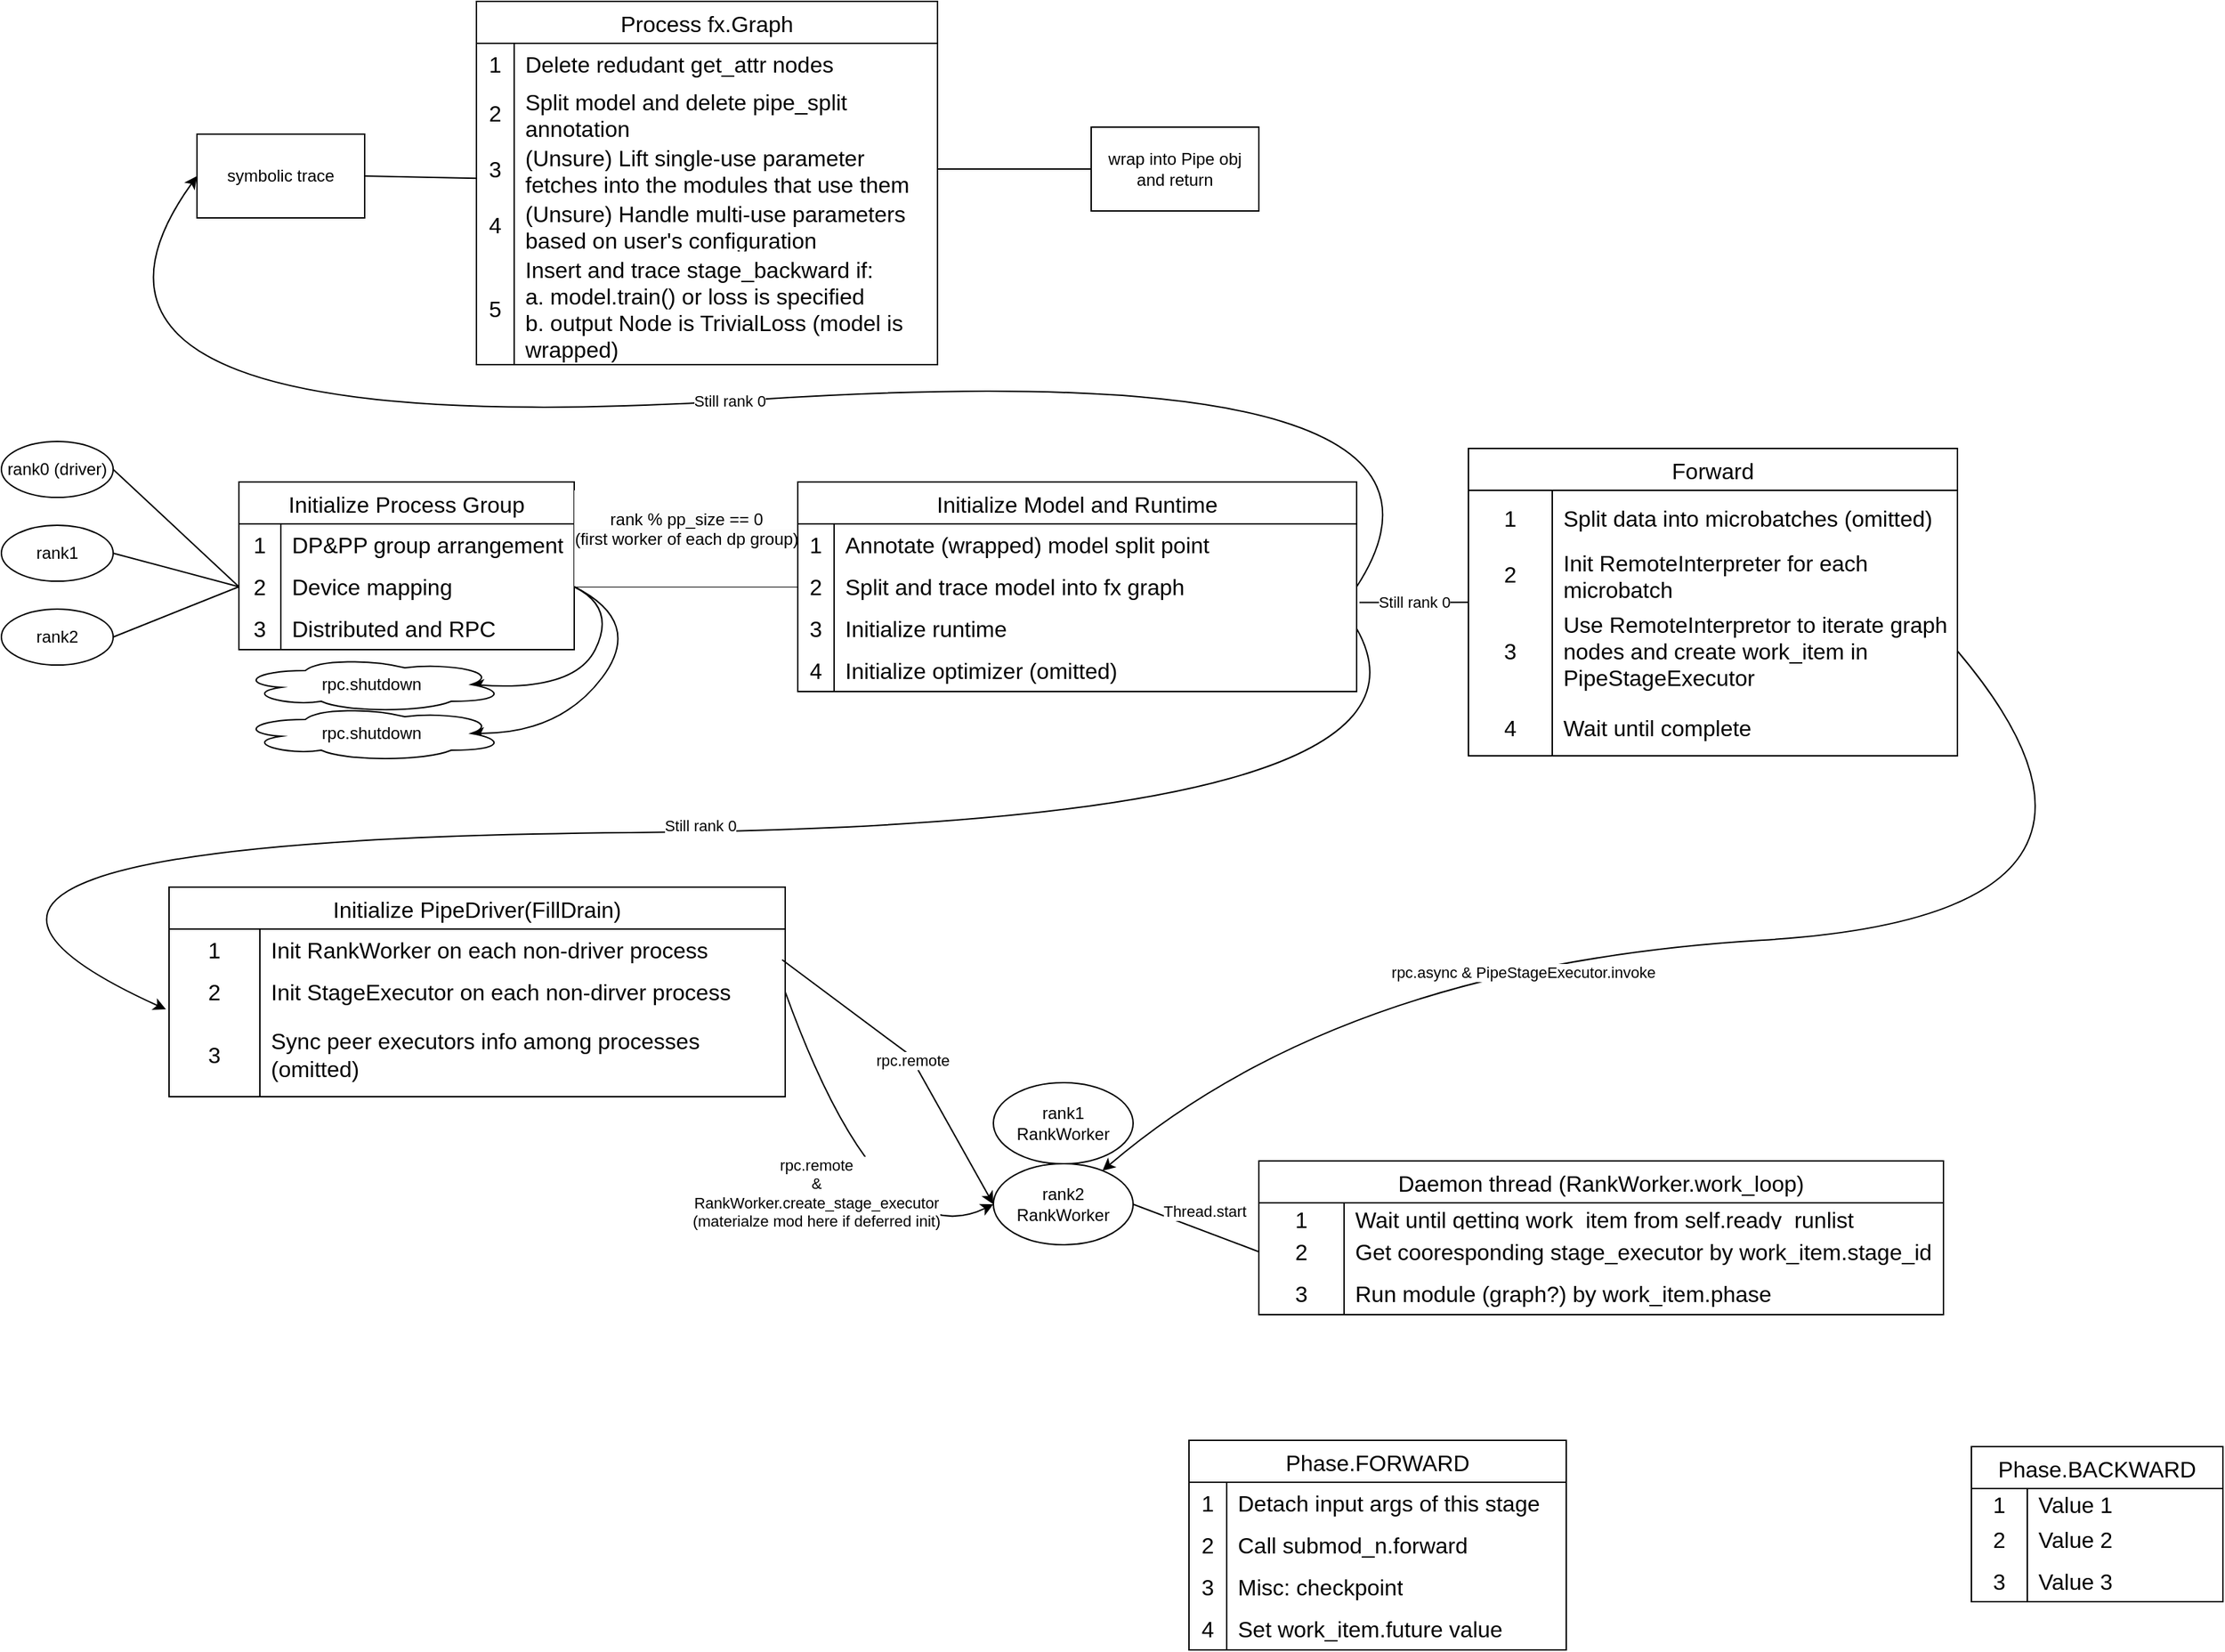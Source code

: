 <mxfile version="22.1.0" type="device">
  <diagram id="C5RBs43oDa-KdzZeNtuy" name="Page-1">
    <mxGraphModel dx="2261" dy="916" grid="1" gridSize="10" guides="1" tooltips="1" connect="1" arrows="1" fold="1" page="1" pageScale="1" pageWidth="827" pageHeight="1169" math="0" shadow="0">
      <root>
        <mxCell id="WIyWlLk6GJQsqaUBKTNV-0" />
        <mxCell id="WIyWlLk6GJQsqaUBKTNV-1" parent="WIyWlLk6GJQsqaUBKTNV-0" />
        <mxCell id="cH-fJUtHAnN2zhJCHKGi-9" value="rank1" style="ellipse;whiteSpace=wrap;html=1;" parent="WIyWlLk6GJQsqaUBKTNV-1" vertex="1">
          <mxGeometry x="-10" y="485" width="80" height="40" as="geometry" />
        </mxCell>
        <mxCell id="cH-fJUtHAnN2zhJCHKGi-10" value="rank0 (driver)" style="ellipse;whiteSpace=wrap;html=1;" parent="WIyWlLk6GJQsqaUBKTNV-1" vertex="1">
          <mxGeometry x="-10" y="425" width="80" height="40" as="geometry" />
        </mxCell>
        <mxCell id="cH-fJUtHAnN2zhJCHKGi-11" value="rank2" style="ellipse;whiteSpace=wrap;html=1;" parent="WIyWlLk6GJQsqaUBKTNV-1" vertex="1">
          <mxGeometry x="-10" y="545" width="80" height="40" as="geometry" />
        </mxCell>
        <mxCell id="cH-fJUtHAnN2zhJCHKGi-16" value="" style="endArrow=none;html=1;rounded=0;exitX=1;exitY=0.5;exitDx=0;exitDy=0;entryX=0;entryY=0.5;entryDx=0;entryDy=0;" parent="WIyWlLk6GJQsqaUBKTNV-1" source="cH-fJUtHAnN2zhJCHKGi-10" target="cH-fJUtHAnN2zhJCHKGi-23" edge="1">
          <mxGeometry width="50" height="50" relative="1" as="geometry">
            <mxPoint x="80" y="454" as="sourcePoint" />
            <mxPoint x="160" y="514" as="targetPoint" />
          </mxGeometry>
        </mxCell>
        <mxCell id="cH-fJUtHAnN2zhJCHKGi-17" value="" style="endArrow=none;html=1;rounded=0;exitX=1;exitY=0.5;exitDx=0;exitDy=0;entryX=0;entryY=0.5;entryDx=0;entryDy=0;" parent="WIyWlLk6GJQsqaUBKTNV-1" source="cH-fJUtHAnN2zhJCHKGi-9" target="cH-fJUtHAnN2zhJCHKGi-23" edge="1">
          <mxGeometry width="50" height="50" relative="1" as="geometry">
            <mxPoint x="80" y="514" as="sourcePoint" />
            <mxPoint x="160" y="514" as="targetPoint" />
          </mxGeometry>
        </mxCell>
        <mxCell id="cH-fJUtHAnN2zhJCHKGi-18" value="" style="endArrow=none;html=1;rounded=0;exitX=1;exitY=0.5;exitDx=0;exitDy=0;entryX=0;entryY=0.5;entryDx=0;entryDy=0;" parent="WIyWlLk6GJQsqaUBKTNV-1" source="cH-fJUtHAnN2zhJCHKGi-11" target="cH-fJUtHAnN2zhJCHKGi-23" edge="1">
          <mxGeometry width="50" height="50" relative="1" as="geometry">
            <mxPoint x="80" y="574" as="sourcePoint" />
            <mxPoint x="160" y="514" as="targetPoint" />
          </mxGeometry>
        </mxCell>
        <mxCell id="cH-fJUtHAnN2zhJCHKGi-19" value="Initialize Process Group" style="shape=table;startSize=30;container=1;collapsible=0;childLayout=tableLayout;fixedRows=1;rowLines=0;fontStyle=0;strokeColor=default;fontSize=16;" parent="WIyWlLk6GJQsqaUBKTNV-1" vertex="1">
          <mxGeometry x="160" y="454" width="240" height="120" as="geometry" />
        </mxCell>
        <mxCell id="cH-fJUtHAnN2zhJCHKGi-20" value="" style="shape=tableRow;horizontal=0;startSize=0;swimlaneHead=0;swimlaneBody=0;top=0;left=0;bottom=0;right=0;collapsible=0;dropTarget=0;fillColor=none;points=[[0,0.5],[1,0.5]];portConstraint=eastwest;strokeColor=inherit;fontSize=16;" parent="cH-fJUtHAnN2zhJCHKGi-19" vertex="1">
          <mxGeometry y="30" width="240" height="30" as="geometry" />
        </mxCell>
        <mxCell id="cH-fJUtHAnN2zhJCHKGi-21" value="1" style="shape=partialRectangle;html=1;whiteSpace=wrap;connectable=0;fillColor=none;top=0;left=0;bottom=0;right=0;overflow=hidden;pointerEvents=1;strokeColor=inherit;fontSize=16;" parent="cH-fJUtHAnN2zhJCHKGi-20" vertex="1">
          <mxGeometry width="30" height="30" as="geometry">
            <mxRectangle width="30" height="30" as="alternateBounds" />
          </mxGeometry>
        </mxCell>
        <mxCell id="cH-fJUtHAnN2zhJCHKGi-22" value="DP&amp;amp;PP group arrangement" style="shape=partialRectangle;html=1;whiteSpace=wrap;connectable=0;fillColor=none;top=0;left=0;bottom=0;right=0;align=left;spacingLeft=6;overflow=hidden;strokeColor=inherit;fontSize=16;" parent="cH-fJUtHAnN2zhJCHKGi-20" vertex="1">
          <mxGeometry x="30" width="210" height="30" as="geometry">
            <mxRectangle width="210" height="30" as="alternateBounds" />
          </mxGeometry>
        </mxCell>
        <mxCell id="cH-fJUtHAnN2zhJCHKGi-23" value="" style="shape=tableRow;horizontal=0;startSize=0;swimlaneHead=0;swimlaneBody=0;top=0;left=0;bottom=0;right=0;collapsible=0;dropTarget=0;fillColor=none;points=[[0,0.5],[1,0.5]];portConstraint=eastwest;strokeColor=inherit;fontSize=16;" parent="cH-fJUtHAnN2zhJCHKGi-19" vertex="1">
          <mxGeometry y="60" width="240" height="30" as="geometry" />
        </mxCell>
        <mxCell id="cH-fJUtHAnN2zhJCHKGi-24" value="2" style="shape=partialRectangle;html=1;whiteSpace=wrap;connectable=0;fillColor=none;top=0;left=0;bottom=0;right=0;overflow=hidden;strokeColor=inherit;fontSize=16;" parent="cH-fJUtHAnN2zhJCHKGi-23" vertex="1">
          <mxGeometry width="30" height="30" as="geometry">
            <mxRectangle width="30" height="30" as="alternateBounds" />
          </mxGeometry>
        </mxCell>
        <mxCell id="cH-fJUtHAnN2zhJCHKGi-25" value="Device mapping" style="shape=partialRectangle;html=1;whiteSpace=wrap;connectable=0;fillColor=none;top=0;left=0;bottom=0;right=0;align=left;spacingLeft=6;overflow=hidden;strokeColor=inherit;fontSize=16;" parent="cH-fJUtHAnN2zhJCHKGi-23" vertex="1">
          <mxGeometry x="30" width="210" height="30" as="geometry">
            <mxRectangle width="210" height="30" as="alternateBounds" />
          </mxGeometry>
        </mxCell>
        <mxCell id="cH-fJUtHAnN2zhJCHKGi-26" value="" style="shape=tableRow;horizontal=0;startSize=0;swimlaneHead=0;swimlaneBody=0;top=0;left=0;bottom=0;right=0;collapsible=0;dropTarget=0;fillColor=none;points=[[0,0.5],[1,0.5]];portConstraint=eastwest;strokeColor=inherit;fontSize=16;" parent="cH-fJUtHAnN2zhJCHKGi-19" vertex="1">
          <mxGeometry y="90" width="240" height="30" as="geometry" />
        </mxCell>
        <mxCell id="cH-fJUtHAnN2zhJCHKGi-27" value="3" style="shape=partialRectangle;html=1;whiteSpace=wrap;connectable=0;fillColor=none;top=0;left=0;bottom=0;right=0;overflow=hidden;strokeColor=inherit;fontSize=16;" parent="cH-fJUtHAnN2zhJCHKGi-26" vertex="1">
          <mxGeometry width="30" height="30" as="geometry">
            <mxRectangle width="30" height="30" as="alternateBounds" />
          </mxGeometry>
        </mxCell>
        <mxCell id="cH-fJUtHAnN2zhJCHKGi-28" value="Distributed and RPC" style="shape=partialRectangle;html=1;whiteSpace=wrap;connectable=0;fillColor=none;top=0;left=0;bottom=0;right=0;align=left;spacingLeft=6;overflow=hidden;strokeColor=inherit;fontSize=16;" parent="cH-fJUtHAnN2zhJCHKGi-26" vertex="1">
          <mxGeometry x="30" width="210" height="30" as="geometry">
            <mxRectangle width="210" height="30" as="alternateBounds" />
          </mxGeometry>
        </mxCell>
        <mxCell id="cH-fJUtHAnN2zhJCHKGi-29" value="&#xa;&lt;span style=&quot;color: rgb(0, 0, 0); font-family: Helvetica; font-size: 12px; font-style: normal; font-variant-ligatures: normal; font-variant-caps: normal; font-weight: 400; letter-spacing: normal; orphans: 2; text-align: center; text-indent: 0px; text-transform: none; widows: 2; word-spacing: 0px; -webkit-text-stroke-width: 0px; background-color: rgb(251, 251, 251); text-decoration-thickness: initial; text-decoration-style: initial; text-decoration-color: initial; float: none; display: inline !important;&quot;&gt;rank % pp_size == 0&lt;/span&gt;&lt;br style=&quot;border-color: var(--border-color); color: rgb(0, 0, 0); font-family: Helvetica; font-size: 12px; font-style: normal; font-variant-ligatures: normal; font-variant-caps: normal; font-weight: 400; letter-spacing: normal; orphans: 2; text-align: center; text-indent: 0px; text-transform: none; widows: 2; word-spacing: 0px; -webkit-text-stroke-width: 0px; background-color: rgb(251, 251, 251); text-decoration-thickness: initial; text-decoration-style: initial; text-decoration-color: initial;&quot;&gt;&lt;span style=&quot;color: rgb(0, 0, 0); font-family: Helvetica; font-size: 12px; font-style: normal; font-variant-ligatures: normal; font-variant-caps: normal; font-weight: 400; letter-spacing: normal; orphans: 2; text-align: center; text-indent: 0px; text-transform: none; widows: 2; word-spacing: 0px; -webkit-text-stroke-width: 0px; background-color: rgb(251, 251, 251); text-decoration-thickness: initial; text-decoration-style: initial; text-decoration-color: initial; float: none; display: inline !important;&quot;&gt;(first worker of each dp group)&lt;/span&gt;&#xa;&#xa;" style="endArrow=none;html=1;rounded=0;entryX=1;entryY=0.5;entryDx=0;entryDy=0;exitX=0;exitY=0.5;exitDx=0;exitDy=0;" parent="WIyWlLk6GJQsqaUBKTNV-1" source="cH-fJUtHAnN2zhJCHKGi-38" target="cH-fJUtHAnN2zhJCHKGi-23" edge="1">
          <mxGeometry y="-35" width="50" height="50" relative="1" as="geometry">
            <mxPoint x="530" y="529" as="sourcePoint" />
            <mxPoint x="400" y="524" as="targetPoint" />
            <mxPoint as="offset" />
          </mxGeometry>
        </mxCell>
        <mxCell id="cH-fJUtHAnN2zhJCHKGi-30" value="" style="curved=1;endArrow=classic;html=1;rounded=0;exitX=1;exitY=0.5;exitDx=0;exitDy=0;entryX=0.875;entryY=0.5;entryDx=0;entryDy=0;entryPerimeter=0;" parent="WIyWlLk6GJQsqaUBKTNV-1" source="cH-fJUtHAnN2zhJCHKGi-23" target="cH-fJUtHAnN2zhJCHKGi-31" edge="1">
          <mxGeometry width="50" height="50" relative="1" as="geometry">
            <mxPoint x="400" y="504" as="sourcePoint" />
            <mxPoint x="340" y="639" as="targetPoint" />
            <Array as="points">
              <mxPoint x="430" y="544" />
              <mxPoint x="400" y="604" />
            </Array>
          </mxGeometry>
        </mxCell>
        <mxCell id="cH-fJUtHAnN2zhJCHKGi-31" value="rpc.shutdown" style="ellipse;shape=cloud;whiteSpace=wrap;html=1;" parent="WIyWlLk6GJQsqaUBKTNV-1" vertex="1">
          <mxGeometry x="160" y="579" width="190" height="40" as="geometry" />
        </mxCell>
        <mxCell id="cH-fJUtHAnN2zhJCHKGi-34" value="Initialize Model and Runtime" style="shape=table;startSize=30;container=1;collapsible=0;childLayout=tableLayout;fixedRows=1;rowLines=0;fontStyle=0;strokeColor=default;fontSize=16;" parent="WIyWlLk6GJQsqaUBKTNV-1" vertex="1">
          <mxGeometry x="560" y="454" width="400" height="150" as="geometry" />
        </mxCell>
        <mxCell id="cH-fJUtHAnN2zhJCHKGi-35" value="" style="shape=tableRow;horizontal=0;startSize=0;swimlaneHead=0;swimlaneBody=0;top=0;left=0;bottom=0;right=0;collapsible=0;dropTarget=0;fillColor=none;points=[[0,0.5],[1,0.5]];portConstraint=eastwest;strokeColor=inherit;fontSize=16;" parent="cH-fJUtHAnN2zhJCHKGi-34" vertex="1">
          <mxGeometry y="30" width="400" height="30" as="geometry" />
        </mxCell>
        <mxCell id="cH-fJUtHAnN2zhJCHKGi-36" value="1" style="shape=partialRectangle;html=1;whiteSpace=wrap;connectable=0;fillColor=none;top=0;left=0;bottom=0;right=0;overflow=hidden;pointerEvents=1;strokeColor=inherit;fontSize=16;" parent="cH-fJUtHAnN2zhJCHKGi-35" vertex="1">
          <mxGeometry width="26" height="30" as="geometry">
            <mxRectangle width="26" height="30" as="alternateBounds" />
          </mxGeometry>
        </mxCell>
        <mxCell id="cH-fJUtHAnN2zhJCHKGi-37" value="Annotate (wrapped) model split point" style="shape=partialRectangle;html=1;whiteSpace=wrap;connectable=0;fillColor=none;top=0;left=0;bottom=0;right=0;align=left;spacingLeft=6;overflow=hidden;strokeColor=inherit;fontSize=16;" parent="cH-fJUtHAnN2zhJCHKGi-35" vertex="1">
          <mxGeometry x="26" width="374" height="30" as="geometry">
            <mxRectangle width="374" height="30" as="alternateBounds" />
          </mxGeometry>
        </mxCell>
        <mxCell id="cH-fJUtHAnN2zhJCHKGi-38" value="" style="shape=tableRow;horizontal=0;startSize=0;swimlaneHead=0;swimlaneBody=0;top=0;left=0;bottom=0;right=0;collapsible=0;dropTarget=0;fillColor=none;points=[[0,0.5],[1,0.5]];portConstraint=eastwest;strokeColor=inherit;fontSize=16;" parent="cH-fJUtHAnN2zhJCHKGi-34" vertex="1">
          <mxGeometry y="60" width="400" height="30" as="geometry" />
        </mxCell>
        <mxCell id="cH-fJUtHAnN2zhJCHKGi-39" value="2" style="shape=partialRectangle;html=1;whiteSpace=wrap;connectable=0;fillColor=none;top=0;left=0;bottom=0;right=0;overflow=hidden;strokeColor=inherit;fontSize=16;" parent="cH-fJUtHAnN2zhJCHKGi-38" vertex="1">
          <mxGeometry width="26" height="30" as="geometry">
            <mxRectangle width="26" height="30" as="alternateBounds" />
          </mxGeometry>
        </mxCell>
        <mxCell id="cH-fJUtHAnN2zhJCHKGi-40" value="Split and trace model into fx graph" style="shape=partialRectangle;html=1;whiteSpace=wrap;connectable=0;fillColor=none;top=0;left=0;bottom=0;right=0;align=left;spacingLeft=6;overflow=hidden;strokeColor=inherit;fontSize=16;" parent="cH-fJUtHAnN2zhJCHKGi-38" vertex="1">
          <mxGeometry x="26" width="374" height="30" as="geometry">
            <mxRectangle width="374" height="30" as="alternateBounds" />
          </mxGeometry>
        </mxCell>
        <mxCell id="cH-fJUtHAnN2zhJCHKGi-41" value="" style="shape=tableRow;horizontal=0;startSize=0;swimlaneHead=0;swimlaneBody=0;top=0;left=0;bottom=0;right=0;collapsible=0;dropTarget=0;fillColor=none;points=[[0,0.5],[1,0.5]];portConstraint=eastwest;strokeColor=inherit;fontSize=16;" parent="cH-fJUtHAnN2zhJCHKGi-34" vertex="1">
          <mxGeometry y="90" width="400" height="30" as="geometry" />
        </mxCell>
        <mxCell id="cH-fJUtHAnN2zhJCHKGi-42" value="3" style="shape=partialRectangle;html=1;whiteSpace=wrap;connectable=0;fillColor=none;top=0;left=0;bottom=0;right=0;overflow=hidden;strokeColor=inherit;fontSize=16;" parent="cH-fJUtHAnN2zhJCHKGi-41" vertex="1">
          <mxGeometry width="26" height="30" as="geometry">
            <mxRectangle width="26" height="30" as="alternateBounds" />
          </mxGeometry>
        </mxCell>
        <mxCell id="cH-fJUtHAnN2zhJCHKGi-43" value="Initialize runtime" style="shape=partialRectangle;html=1;whiteSpace=wrap;connectable=0;fillColor=none;top=0;left=0;bottom=0;right=0;align=left;spacingLeft=6;overflow=hidden;strokeColor=inherit;fontSize=16;" parent="cH-fJUtHAnN2zhJCHKGi-41" vertex="1">
          <mxGeometry x="26" width="374" height="30" as="geometry">
            <mxRectangle width="374" height="30" as="alternateBounds" />
          </mxGeometry>
        </mxCell>
        <mxCell id="KdaiOf__EYJZEj6jnk8N-66" style="shape=tableRow;horizontal=0;startSize=0;swimlaneHead=0;swimlaneBody=0;top=0;left=0;bottom=0;right=0;collapsible=0;dropTarget=0;fillColor=none;points=[[0,0.5],[1,0.5]];portConstraint=eastwest;strokeColor=inherit;fontSize=16;" parent="cH-fJUtHAnN2zhJCHKGi-34" vertex="1">
          <mxGeometry y="120" width="400" height="30" as="geometry" />
        </mxCell>
        <mxCell id="KdaiOf__EYJZEj6jnk8N-67" value="4" style="shape=partialRectangle;html=1;whiteSpace=wrap;connectable=0;fillColor=none;top=0;left=0;bottom=0;right=0;overflow=hidden;strokeColor=inherit;fontSize=16;" parent="KdaiOf__EYJZEj6jnk8N-66" vertex="1">
          <mxGeometry width="26" height="30" as="geometry">
            <mxRectangle width="26" height="30" as="alternateBounds" />
          </mxGeometry>
        </mxCell>
        <mxCell id="KdaiOf__EYJZEj6jnk8N-68" value="Initialize optimizer (omitted)" style="shape=partialRectangle;html=1;whiteSpace=wrap;connectable=0;fillColor=none;top=0;left=0;bottom=0;right=0;align=left;spacingLeft=6;overflow=hidden;strokeColor=inherit;fontSize=16;" parent="KdaiOf__EYJZEj6jnk8N-66" vertex="1">
          <mxGeometry x="26" width="374" height="30" as="geometry">
            <mxRectangle width="374" height="30" as="alternateBounds" />
          </mxGeometry>
        </mxCell>
        <mxCell id="cH-fJUtHAnN2zhJCHKGi-57" value="symbolic trace" style="rounded=0;whiteSpace=wrap;html=1;" parent="WIyWlLk6GJQsqaUBKTNV-1" vertex="1">
          <mxGeometry x="130" y="205" width="120" height="60" as="geometry" />
        </mxCell>
        <mxCell id="cH-fJUtHAnN2zhJCHKGi-58" value="" style="endArrow=none;html=1;rounded=0;exitX=1;exitY=0.5;exitDx=0;exitDy=0;" parent="WIyWlLk6GJQsqaUBKTNV-1" source="cH-fJUtHAnN2zhJCHKGi-57" target="cH-fJUtHAnN2zhJCHKGi-59" edge="1">
          <mxGeometry width="50" height="50" relative="1" as="geometry">
            <mxPoint x="420" y="220" as="sourcePoint" />
            <mxPoint x="310" y="190" as="targetPoint" />
          </mxGeometry>
        </mxCell>
        <mxCell id="cH-fJUtHAnN2zhJCHKGi-59" value="Process fx.Graph" style="shape=table;startSize=30;container=1;collapsible=0;childLayout=tableLayout;fixedRows=1;rowLines=0;fontStyle=0;strokeColor=default;fontSize=16;" parent="WIyWlLk6GJQsqaUBKTNV-1" vertex="1">
          <mxGeometry x="330" y="110" width="330" height="260" as="geometry" />
        </mxCell>
        <mxCell id="cH-fJUtHAnN2zhJCHKGi-60" value="" style="shape=tableRow;horizontal=0;startSize=0;swimlaneHead=0;swimlaneBody=0;top=0;left=0;bottom=0;right=0;collapsible=0;dropTarget=0;fillColor=none;points=[[0,0.5],[1,0.5]];portConstraint=eastwest;strokeColor=inherit;fontSize=16;" parent="cH-fJUtHAnN2zhJCHKGi-59" vertex="1">
          <mxGeometry y="30" width="330" height="30" as="geometry" />
        </mxCell>
        <mxCell id="cH-fJUtHAnN2zhJCHKGi-61" value="1" style="shape=partialRectangle;html=1;whiteSpace=wrap;connectable=0;fillColor=none;top=0;left=0;bottom=0;right=0;overflow=hidden;pointerEvents=1;strokeColor=inherit;fontSize=16;" parent="cH-fJUtHAnN2zhJCHKGi-60" vertex="1">
          <mxGeometry width="27" height="30" as="geometry">
            <mxRectangle width="27" height="30" as="alternateBounds" />
          </mxGeometry>
        </mxCell>
        <mxCell id="cH-fJUtHAnN2zhJCHKGi-62" value="Delete redudant get_attr nodes" style="shape=partialRectangle;html=1;whiteSpace=wrap;connectable=0;fillColor=none;top=0;left=0;bottom=0;right=0;align=left;spacingLeft=6;overflow=hidden;strokeColor=inherit;fontSize=16;" parent="cH-fJUtHAnN2zhJCHKGi-60" vertex="1">
          <mxGeometry x="27" width="303" height="30" as="geometry">
            <mxRectangle width="303" height="30" as="alternateBounds" />
          </mxGeometry>
        </mxCell>
        <mxCell id="cH-fJUtHAnN2zhJCHKGi-63" value="" style="shape=tableRow;horizontal=0;startSize=0;swimlaneHead=0;swimlaneBody=0;top=0;left=0;bottom=0;right=0;collapsible=0;dropTarget=0;fillColor=none;points=[[0,0.5],[1,0.5]];portConstraint=eastwest;strokeColor=inherit;fontSize=16;" parent="cH-fJUtHAnN2zhJCHKGi-59" vertex="1">
          <mxGeometry y="60" width="330" height="40" as="geometry" />
        </mxCell>
        <mxCell id="cH-fJUtHAnN2zhJCHKGi-64" value="2" style="shape=partialRectangle;html=1;whiteSpace=wrap;connectable=0;fillColor=none;top=0;left=0;bottom=0;right=0;overflow=hidden;strokeColor=inherit;fontSize=16;" parent="cH-fJUtHAnN2zhJCHKGi-63" vertex="1">
          <mxGeometry width="27" height="40" as="geometry">
            <mxRectangle width="27" height="40" as="alternateBounds" />
          </mxGeometry>
        </mxCell>
        <mxCell id="cH-fJUtHAnN2zhJCHKGi-65" value="Split model and delete pipe_split annotation" style="shape=partialRectangle;html=1;whiteSpace=wrap;connectable=0;fillColor=none;top=0;left=0;bottom=0;right=0;align=left;spacingLeft=6;overflow=hidden;strokeColor=inherit;fontSize=16;" parent="cH-fJUtHAnN2zhJCHKGi-63" vertex="1">
          <mxGeometry x="27" width="303" height="40" as="geometry">
            <mxRectangle width="303" height="40" as="alternateBounds" />
          </mxGeometry>
        </mxCell>
        <mxCell id="cH-fJUtHAnN2zhJCHKGi-66" value="" style="shape=tableRow;horizontal=0;startSize=0;swimlaneHead=0;swimlaneBody=0;top=0;left=0;bottom=0;right=0;collapsible=0;dropTarget=0;fillColor=none;points=[[0,0.5],[1,0.5]];portConstraint=eastwest;strokeColor=inherit;fontSize=16;" parent="cH-fJUtHAnN2zhJCHKGi-59" vertex="1">
          <mxGeometry y="100" width="330" height="40" as="geometry" />
        </mxCell>
        <mxCell id="cH-fJUtHAnN2zhJCHKGi-67" value="3" style="shape=partialRectangle;html=1;whiteSpace=wrap;connectable=0;fillColor=none;top=0;left=0;bottom=0;right=0;overflow=hidden;strokeColor=inherit;fontSize=16;" parent="cH-fJUtHAnN2zhJCHKGi-66" vertex="1">
          <mxGeometry width="27" height="40" as="geometry">
            <mxRectangle width="27" height="40" as="alternateBounds" />
          </mxGeometry>
        </mxCell>
        <mxCell id="cH-fJUtHAnN2zhJCHKGi-68" value="(Unsure) Lift single-use parameter fetches into the modules that use them" style="shape=partialRectangle;html=1;whiteSpace=wrap;connectable=0;fillColor=none;top=0;left=0;bottom=0;right=0;align=left;spacingLeft=6;overflow=hidden;strokeColor=inherit;fontSize=16;" parent="cH-fJUtHAnN2zhJCHKGi-66" vertex="1">
          <mxGeometry x="27" width="303" height="40" as="geometry">
            <mxRectangle width="303" height="40" as="alternateBounds" />
          </mxGeometry>
        </mxCell>
        <mxCell id="cH-fJUtHAnN2zhJCHKGi-78" style="shape=tableRow;horizontal=0;startSize=0;swimlaneHead=0;swimlaneBody=0;top=0;left=0;bottom=0;right=0;collapsible=0;dropTarget=0;fillColor=none;points=[[0,0.5],[1,0.5]];portConstraint=eastwest;strokeColor=inherit;fontSize=16;" parent="cH-fJUtHAnN2zhJCHKGi-59" vertex="1">
          <mxGeometry y="140" width="330" height="40" as="geometry" />
        </mxCell>
        <mxCell id="cH-fJUtHAnN2zhJCHKGi-79" value="4" style="shape=partialRectangle;html=1;whiteSpace=wrap;connectable=0;fillColor=none;top=0;left=0;bottom=0;right=0;overflow=hidden;strokeColor=inherit;fontSize=16;" parent="cH-fJUtHAnN2zhJCHKGi-78" vertex="1">
          <mxGeometry width="27" height="40" as="geometry">
            <mxRectangle width="27" height="40" as="alternateBounds" />
          </mxGeometry>
        </mxCell>
        <mxCell id="cH-fJUtHAnN2zhJCHKGi-80" value="(Unsure) Handle multi-use parameters based on user&#39;s configuration" style="shape=partialRectangle;html=1;whiteSpace=wrap;connectable=0;fillColor=none;top=0;left=0;bottom=0;right=0;align=left;spacingLeft=6;overflow=hidden;strokeColor=inherit;fontSize=16;" parent="cH-fJUtHAnN2zhJCHKGi-78" vertex="1">
          <mxGeometry x="27" width="303" height="40" as="geometry">
            <mxRectangle width="303" height="40" as="alternateBounds" />
          </mxGeometry>
        </mxCell>
        <mxCell id="cH-fJUtHAnN2zhJCHKGi-81" style="shape=tableRow;horizontal=0;startSize=0;swimlaneHead=0;swimlaneBody=0;top=0;left=0;bottom=0;right=0;collapsible=0;dropTarget=0;fillColor=none;points=[[0,0.5],[1,0.5]];portConstraint=eastwest;strokeColor=inherit;fontSize=16;" parent="cH-fJUtHAnN2zhJCHKGi-59" vertex="1">
          <mxGeometry y="180" width="330" height="80" as="geometry" />
        </mxCell>
        <mxCell id="cH-fJUtHAnN2zhJCHKGi-82" value="5" style="shape=partialRectangle;html=1;whiteSpace=wrap;connectable=0;fillColor=none;top=0;left=0;bottom=0;right=0;overflow=hidden;strokeColor=inherit;fontSize=16;" parent="cH-fJUtHAnN2zhJCHKGi-81" vertex="1">
          <mxGeometry width="27" height="80" as="geometry">
            <mxRectangle width="27" height="80" as="alternateBounds" />
          </mxGeometry>
        </mxCell>
        <mxCell id="cH-fJUtHAnN2zhJCHKGi-83" value="Insert and trace stage_backward if:&lt;br&gt;a. model.train() or loss is specified&lt;br&gt;b. output Node is TrivialLoss (model is wrapped)" style="shape=partialRectangle;html=1;whiteSpace=wrap;connectable=0;fillColor=none;top=0;left=0;bottom=0;right=0;align=left;spacingLeft=6;overflow=hidden;strokeColor=inherit;fontSize=16;" parent="cH-fJUtHAnN2zhJCHKGi-81" vertex="1">
          <mxGeometry x="27" width="303" height="80" as="geometry">
            <mxRectangle width="303" height="80" as="alternateBounds" />
          </mxGeometry>
        </mxCell>
        <mxCell id="KdaiOf__EYJZEj6jnk8N-0" value="wrap into Pipe obj and return" style="rounded=0;whiteSpace=wrap;html=1;" parent="WIyWlLk6GJQsqaUBKTNV-1" vertex="1">
          <mxGeometry x="770" y="200" width="120" height="60" as="geometry" />
        </mxCell>
        <mxCell id="KdaiOf__EYJZEj6jnk8N-2" value="" style="endArrow=none;html=1;rounded=0;exitX=1;exitY=0.5;exitDx=0;exitDy=0;entryX=0;entryY=0.5;entryDx=0;entryDy=0;" parent="WIyWlLk6GJQsqaUBKTNV-1" source="cH-fJUtHAnN2zhJCHKGi-66" target="KdaiOf__EYJZEj6jnk8N-0" edge="1">
          <mxGeometry width="50" height="50" relative="1" as="geometry">
            <mxPoint x="800" y="50" as="sourcePoint" />
            <mxPoint x="850" as="targetPoint" />
          </mxGeometry>
        </mxCell>
        <mxCell id="KdaiOf__EYJZEj6jnk8N-3" value="Still rank 0" style="curved=1;endArrow=classic;html=1;rounded=0;exitX=1;exitY=0.5;exitDx=0;exitDy=0;entryX=0;entryY=0.5;entryDx=0;entryDy=0;" parent="WIyWlLk6GJQsqaUBKTNV-1" source="cH-fJUtHAnN2zhJCHKGi-38" target="cH-fJUtHAnN2zhJCHKGi-57" edge="1">
          <mxGeometry width="50" height="50" relative="1" as="geometry">
            <mxPoint x="920" y="635" as="sourcePoint" />
            <mxPoint x="970" y="585" as="targetPoint" />
            <Array as="points">
              <mxPoint x="1070" y="360" />
              <mxPoint x="-10" y="430" />
            </Array>
          </mxGeometry>
        </mxCell>
        <mxCell id="KdaiOf__EYJZEj6jnk8N-6" value="" style="curved=1;endArrow=classic;html=1;rounded=0;entryX=0.875;entryY=0.5;entryDx=0;entryDy=0;entryPerimeter=0;exitX=1;exitY=0.5;exitDx=0;exitDy=0;" parent="WIyWlLk6GJQsqaUBKTNV-1" source="cH-fJUtHAnN2zhJCHKGi-23" target="KdaiOf__EYJZEj6jnk8N-7" edge="1">
          <mxGeometry width="50" height="50" relative="1" as="geometry">
            <mxPoint x="400" y="524" as="sourcePoint" />
            <mxPoint x="340" y="674" as="targetPoint" />
            <Array as="points">
              <mxPoint x="450" y="554" />
              <mxPoint x="390" y="634" />
            </Array>
          </mxGeometry>
        </mxCell>
        <mxCell id="KdaiOf__EYJZEj6jnk8N-7" value="rpc.shutdown" style="ellipse;shape=cloud;whiteSpace=wrap;html=1;" parent="WIyWlLk6GJQsqaUBKTNV-1" vertex="1">
          <mxGeometry x="160" y="614" width="190" height="40" as="geometry" />
        </mxCell>
        <mxCell id="KdaiOf__EYJZEj6jnk8N-38" value="rpc.remote" style="endArrow=classic;html=1;rounded=0;exitX=0.995;exitY=0.733;exitDx=0;exitDy=0;exitPerimeter=0;entryX=0;entryY=0.5;entryDx=0;entryDy=0;" parent="WIyWlLk6GJQsqaUBKTNV-1" source="KdaiOf__EYJZEj6jnk8N-20" target="KdaiOf__EYJZEj6jnk8N-41" edge="1">
          <mxGeometry width="50" height="50" relative="1" as="geometry">
            <mxPoint x="640" y="804" as="sourcePoint" />
            <mxPoint x="690" y="954" as="targetPoint" />
            <Array as="points">
              <mxPoint x="640" y="864" />
            </Array>
          </mxGeometry>
        </mxCell>
        <mxCell id="KdaiOf__EYJZEj6jnk8N-43" value="" style="group" parent="WIyWlLk6GJQsqaUBKTNV-1" vertex="1" connectable="0">
          <mxGeometry x="700" y="884" width="100" height="116" as="geometry" />
        </mxCell>
        <mxCell id="KdaiOf__EYJZEj6jnk8N-40" value="rank1&lt;br&gt;RankWorker" style="ellipse;whiteSpace=wrap;html=1;movable=1;resizable=1;rotatable=1;deletable=1;editable=1;locked=0;connectable=1;" parent="KdaiOf__EYJZEj6jnk8N-43" vertex="1">
          <mxGeometry width="100" height="58" as="geometry" />
        </mxCell>
        <mxCell id="KdaiOf__EYJZEj6jnk8N-41" value="rank2&lt;br&gt;RankWorker" style="ellipse;whiteSpace=wrap;html=1;movable=1;resizable=1;rotatable=1;deletable=1;editable=1;locked=0;connectable=1;" parent="KdaiOf__EYJZEj6jnk8N-43" vertex="1">
          <mxGeometry y="58" width="100" height="58" as="geometry" />
        </mxCell>
        <mxCell id="KdaiOf__EYJZEj6jnk8N-51" value="" style="endArrow=none;html=1;rounded=0;exitX=1;exitY=0.5;exitDx=0;exitDy=0;entryX=0;entryY=0.5;entryDx=0;entryDy=0;" parent="WIyWlLk6GJQsqaUBKTNV-1" source="KdaiOf__EYJZEj6jnk8N-41" target="KdaiOf__EYJZEj6jnk8N-57" edge="1">
          <mxGeometry width="50" height="50" relative="1" as="geometry">
            <mxPoint x="640" y="804" as="sourcePoint" />
            <mxPoint x="980" y="914" as="targetPoint" />
          </mxGeometry>
        </mxCell>
        <mxCell id="lFsMOoatjk1KJqR7OC0U-5" value="Thread.start" style="edgeLabel;html=1;align=center;verticalAlign=middle;resizable=0;points=[];" vertex="1" connectable="0" parent="KdaiOf__EYJZEj6jnk8N-51">
          <mxGeometry x="-0.08" relative="1" as="geometry">
            <mxPoint x="9" y="-11" as="offset" />
          </mxGeometry>
        </mxCell>
        <mxCell id="KdaiOf__EYJZEj6jnk8N-64" value="&lt;span style=&quot;color: rgb(0, 0, 0); font-family: Helvetica; font-size: 11px; font-style: normal; font-variant-ligatures: normal; font-variant-caps: normal; font-weight: 400; letter-spacing: normal; orphans: 2; text-align: center; text-indent: 0px; text-transform: none; widows: 2; word-spacing: 0px; -webkit-text-stroke-width: 0px; background-color: rgb(255, 255, 255); text-decoration-thickness: initial; text-decoration-style: initial; text-decoration-color: initial; float: none; display: inline !important;&quot;&gt;rpc.remote&lt;/span&gt;&lt;br style=&quot;border-color: var(--border-color); color: rgb(0, 0, 0); font-family: Helvetica; font-size: 11px; font-style: normal; font-variant-ligatures: normal; font-variant-caps: normal; font-weight: 400; letter-spacing: normal; orphans: 2; text-align: center; text-indent: 0px; text-transform: none; widows: 2; word-spacing: 0px; -webkit-text-stroke-width: 0px; text-decoration-thickness: initial; text-decoration-style: initial; text-decoration-color: initial;&quot;&gt;&lt;span style=&quot;color: rgb(0, 0, 0); font-family: Helvetica; font-size: 11px; font-style: normal; font-variant-ligatures: normal; font-variant-caps: normal; font-weight: 400; letter-spacing: normal; orphans: 2; text-align: center; text-indent: 0px; text-transform: none; widows: 2; word-spacing: 0px; -webkit-text-stroke-width: 0px; background-color: rgb(255, 255, 255); text-decoration-thickness: initial; text-decoration-style: initial; text-decoration-color: initial; float: none; display: inline !important;&quot;&gt;&amp;amp;&lt;/span&gt;&lt;br style=&quot;border-color: var(--border-color); color: rgb(0, 0, 0); font-family: Helvetica; font-size: 11px; font-style: normal; font-variant-ligatures: normal; font-variant-caps: normal; font-weight: 400; letter-spacing: normal; orphans: 2; text-align: center; text-indent: 0px; text-transform: none; widows: 2; word-spacing: 0px; -webkit-text-stroke-width: 0px; text-decoration-thickness: initial; text-decoration-style: initial; text-decoration-color: initial;&quot;&gt;&lt;span style=&quot;color: rgb(0, 0, 0); font-family: Helvetica; font-size: 11px; font-style: normal; font-variant-ligatures: normal; font-variant-caps: normal; font-weight: 400; letter-spacing: normal; orphans: 2; text-align: center; text-indent: 0px; text-transform: none; widows: 2; word-spacing: 0px; -webkit-text-stroke-width: 0px; background-color: rgb(255, 255, 255); text-decoration-thickness: initial; text-decoration-style: initial; text-decoration-color: initial; float: none; display: inline !important;&quot;&gt;RankWorker.create_stage_executor&lt;br&gt;(materialze mod here if deferred init)&lt;br&gt;&lt;/span&gt;" style="curved=1;endArrow=classic;html=1;rounded=0;exitX=1;exitY=0.5;exitDx=0;exitDy=0;entryX=0;entryY=0.5;entryDx=0;entryDy=0;" parent="WIyWlLk6GJQsqaUBKTNV-1" source="KdaiOf__EYJZEj6jnk8N-23" target="KdaiOf__EYJZEj6jnk8N-41" edge="1">
          <mxGeometry x="-0.02" y="-28" width="50" height="50" relative="1" as="geometry">
            <mxPoint x="640" y="804" as="sourcePoint" />
            <mxPoint x="690" y="754" as="targetPoint" />
            <Array as="points">
              <mxPoint x="620" y="1010" />
            </Array>
            <mxPoint as="offset" />
          </mxGeometry>
        </mxCell>
        <mxCell id="KdaiOf__EYJZEj6jnk8N-65" value="Still rank 0" style="curved=1;endArrow=classic;html=1;rounded=0;exitX=1;exitY=0.5;exitDx=0;exitDy=0;entryX=-0.005;entryY=0.917;entryDx=0;entryDy=0;entryPerimeter=0;" parent="WIyWlLk6GJQsqaUBKTNV-1" source="cH-fJUtHAnN2zhJCHKGi-41" target="KdaiOf__EYJZEj6jnk8N-23" edge="1">
          <mxGeometry x="-0.14" y="-5" width="50" height="50" relative="1" as="geometry">
            <mxPoint x="710" y="650" as="sourcePoint" />
            <mxPoint x="92.349" y="1105.035" as="targetPoint" />
            <Array as="points">
              <mxPoint x="1040" y="700" />
              <mxPoint x="-160" y="710" />
            </Array>
            <mxPoint as="offset" />
          </mxGeometry>
        </mxCell>
        <mxCell id="KdaiOf__EYJZEj6jnk8N-69" value="Still rank 0" style="endArrow=none;html=1;rounded=0;exitX=1.005;exitY=-0.125;exitDx=0;exitDy=0;exitPerimeter=0;" parent="WIyWlLk6GJQsqaUBKTNV-1" source="cH-fJUtHAnN2zhJCHKGi-41" target="KdaiOf__EYJZEj6jnk8N-70" edge="1">
          <mxGeometry width="50" height="50" relative="1" as="geometry">
            <mxPoint x="790" y="664" as="sourcePoint" />
            <mxPoint x="1070" y="540" as="targetPoint" />
          </mxGeometry>
        </mxCell>
        <mxCell id="KdaiOf__EYJZEj6jnk8N-70" value="Forward" style="shape=table;startSize=30;container=1;collapsible=0;childLayout=tableLayout;fixedRows=1;rowLines=0;fontStyle=0;strokeColor=default;fontSize=16;" parent="WIyWlLk6GJQsqaUBKTNV-1" vertex="1">
          <mxGeometry x="1040" y="430" width="350" height="220" as="geometry" />
        </mxCell>
        <mxCell id="KdaiOf__EYJZEj6jnk8N-71" value="" style="shape=tableRow;horizontal=0;startSize=0;swimlaneHead=0;swimlaneBody=0;top=0;left=0;bottom=0;right=0;collapsible=0;dropTarget=0;fillColor=none;points=[[0,0.5],[1,0.5]];portConstraint=eastwest;strokeColor=inherit;fontSize=16;" parent="KdaiOf__EYJZEj6jnk8N-70" vertex="1">
          <mxGeometry y="30" width="350" height="40" as="geometry" />
        </mxCell>
        <mxCell id="KdaiOf__EYJZEj6jnk8N-72" value="1" style="shape=partialRectangle;html=1;whiteSpace=wrap;connectable=0;fillColor=none;top=0;left=0;bottom=0;right=0;overflow=hidden;pointerEvents=1;strokeColor=inherit;fontSize=16;" parent="KdaiOf__EYJZEj6jnk8N-71" vertex="1">
          <mxGeometry width="60" height="40" as="geometry">
            <mxRectangle width="60" height="40" as="alternateBounds" />
          </mxGeometry>
        </mxCell>
        <mxCell id="KdaiOf__EYJZEj6jnk8N-73" value="Split data into microbatches (omitted)" style="shape=partialRectangle;html=1;whiteSpace=wrap;connectable=0;fillColor=none;top=0;left=0;bottom=0;right=0;align=left;spacingLeft=6;overflow=hidden;strokeColor=inherit;fontSize=16;" parent="KdaiOf__EYJZEj6jnk8N-71" vertex="1">
          <mxGeometry x="60" width="290" height="40" as="geometry">
            <mxRectangle width="290" height="40" as="alternateBounds" />
          </mxGeometry>
        </mxCell>
        <mxCell id="KdaiOf__EYJZEj6jnk8N-74" value="" style="shape=tableRow;horizontal=0;startSize=0;swimlaneHead=0;swimlaneBody=0;top=0;left=0;bottom=0;right=0;collapsible=0;dropTarget=0;fillColor=none;points=[[0,0.5],[1,0.5]];portConstraint=eastwest;strokeColor=inherit;fontSize=16;" parent="KdaiOf__EYJZEj6jnk8N-70" vertex="1">
          <mxGeometry y="70" width="350" height="40" as="geometry" />
        </mxCell>
        <mxCell id="KdaiOf__EYJZEj6jnk8N-75" value="2" style="shape=partialRectangle;html=1;whiteSpace=wrap;connectable=0;fillColor=none;top=0;left=0;bottom=0;right=0;overflow=hidden;strokeColor=inherit;fontSize=16;" parent="KdaiOf__EYJZEj6jnk8N-74" vertex="1">
          <mxGeometry width="60" height="40" as="geometry">
            <mxRectangle width="60" height="40" as="alternateBounds" />
          </mxGeometry>
        </mxCell>
        <mxCell id="KdaiOf__EYJZEj6jnk8N-76" value="Init&amp;nbsp;RemoteInterpreter for each microbatch" style="shape=partialRectangle;html=1;whiteSpace=wrap;connectable=0;fillColor=none;top=0;left=0;bottom=0;right=0;align=left;spacingLeft=6;overflow=hidden;strokeColor=inherit;fontSize=16;" parent="KdaiOf__EYJZEj6jnk8N-74" vertex="1">
          <mxGeometry x="60" width="290" height="40" as="geometry">
            <mxRectangle width="290" height="40" as="alternateBounds" />
          </mxGeometry>
        </mxCell>
        <mxCell id="KdaiOf__EYJZEj6jnk8N-77" value="" style="shape=tableRow;horizontal=0;startSize=0;swimlaneHead=0;swimlaneBody=0;top=0;left=0;bottom=0;right=0;collapsible=0;dropTarget=0;fillColor=none;points=[[0,0.5],[1,0.5]];portConstraint=eastwest;strokeColor=inherit;fontSize=16;" parent="KdaiOf__EYJZEj6jnk8N-70" vertex="1">
          <mxGeometry y="110" width="350" height="70" as="geometry" />
        </mxCell>
        <mxCell id="KdaiOf__EYJZEj6jnk8N-78" value="3" style="shape=partialRectangle;html=1;whiteSpace=wrap;connectable=0;fillColor=none;top=0;left=0;bottom=0;right=0;overflow=hidden;strokeColor=inherit;fontSize=16;" parent="KdaiOf__EYJZEj6jnk8N-77" vertex="1">
          <mxGeometry width="60" height="70" as="geometry">
            <mxRectangle width="60" height="70" as="alternateBounds" />
          </mxGeometry>
        </mxCell>
        <mxCell id="KdaiOf__EYJZEj6jnk8N-79" value="Use RemoteInterpretor to iterate graph nodes and create work_item in PipeStageExecutor" style="shape=partialRectangle;html=1;whiteSpace=wrap;connectable=0;fillColor=none;top=0;left=0;bottom=0;right=0;align=left;spacingLeft=6;overflow=hidden;strokeColor=inherit;fontSize=16;" parent="KdaiOf__EYJZEj6jnk8N-77" vertex="1">
          <mxGeometry x="60" width="290" height="70" as="geometry">
            <mxRectangle width="290" height="70" as="alternateBounds" />
          </mxGeometry>
        </mxCell>
        <mxCell id="lFsMOoatjk1KJqR7OC0U-0" style="shape=tableRow;horizontal=0;startSize=0;swimlaneHead=0;swimlaneBody=0;top=0;left=0;bottom=0;right=0;collapsible=0;dropTarget=0;fillColor=none;points=[[0,0.5],[1,0.5]];portConstraint=eastwest;strokeColor=inherit;fontSize=16;" vertex="1" parent="KdaiOf__EYJZEj6jnk8N-70">
          <mxGeometry y="180" width="350" height="40" as="geometry" />
        </mxCell>
        <mxCell id="lFsMOoatjk1KJqR7OC0U-1" value="4" style="shape=partialRectangle;html=1;whiteSpace=wrap;connectable=0;fillColor=none;top=0;left=0;bottom=0;right=0;overflow=hidden;strokeColor=inherit;fontSize=16;" vertex="1" parent="lFsMOoatjk1KJqR7OC0U-0">
          <mxGeometry width="60" height="40" as="geometry">
            <mxRectangle width="60" height="40" as="alternateBounds" />
          </mxGeometry>
        </mxCell>
        <mxCell id="lFsMOoatjk1KJqR7OC0U-2" value="Wait until complete" style="shape=partialRectangle;html=1;whiteSpace=wrap;connectable=0;fillColor=none;top=0;left=0;bottom=0;right=0;align=left;spacingLeft=6;overflow=hidden;strokeColor=inherit;fontSize=16;" vertex="1" parent="lFsMOoatjk1KJqR7OC0U-0">
          <mxGeometry x="60" width="290" height="40" as="geometry">
            <mxRectangle width="290" height="40" as="alternateBounds" />
          </mxGeometry>
        </mxCell>
        <mxCell id="lFsMOoatjk1KJqR7OC0U-3" value="" style="curved=1;endArrow=classic;html=1;rounded=0;exitX=1;exitY=0.5;exitDx=0;exitDy=0;" edge="1" parent="WIyWlLk6GJQsqaUBKTNV-1" source="KdaiOf__EYJZEj6jnk8N-77" target="KdaiOf__EYJZEj6jnk8N-41">
          <mxGeometry width="50" height="50" relative="1" as="geometry">
            <mxPoint x="1490" y="724" as="sourcePoint" />
            <mxPoint x="1540" y="674" as="targetPoint" />
            <Array as="points">
              <mxPoint x="1550" y="764" />
              <mxPoint x="950" y="800" />
            </Array>
          </mxGeometry>
        </mxCell>
        <mxCell id="lFsMOoatjk1KJqR7OC0U-4" value="rpc.async &amp;amp; PipeStageExecutor.invoke" style="edgeLabel;html=1;align=center;verticalAlign=middle;resizable=0;points=[];" vertex="1" connectable="0" parent="lFsMOoatjk1KJqR7OC0U-3">
          <mxGeometry x="0.341" y="12" relative="1" as="geometry">
            <mxPoint as="offset" />
          </mxGeometry>
        </mxCell>
        <mxCell id="KdaiOf__EYJZEj6jnk8N-53" value="Daemon thread (RankWorker.work_loop)" style="shape=table;startSize=30;container=1;collapsible=0;childLayout=tableLayout;fixedRows=1;rowLines=0;fontStyle=0;strokeColor=default;fontSize=16;" parent="WIyWlLk6GJQsqaUBKTNV-1" vertex="1">
          <mxGeometry x="890" y="940" width="490" height="110" as="geometry" />
        </mxCell>
        <mxCell id="KdaiOf__EYJZEj6jnk8N-54" value="" style="shape=tableRow;horizontal=0;startSize=0;swimlaneHead=0;swimlaneBody=0;top=0;left=0;bottom=0;right=0;collapsible=0;dropTarget=0;fillColor=none;points=[[0,0.5],[1,0.5]];portConstraint=eastwest;strokeColor=inherit;fontSize=16;" parent="KdaiOf__EYJZEj6jnk8N-53" vertex="1">
          <mxGeometry y="30" width="490" height="20" as="geometry" />
        </mxCell>
        <mxCell id="KdaiOf__EYJZEj6jnk8N-55" value="1" style="shape=partialRectangle;html=1;whiteSpace=wrap;connectable=0;fillColor=none;top=0;left=0;bottom=0;right=0;overflow=hidden;pointerEvents=1;strokeColor=inherit;fontSize=16;" parent="KdaiOf__EYJZEj6jnk8N-54" vertex="1">
          <mxGeometry width="61" height="20" as="geometry">
            <mxRectangle width="61" height="20" as="alternateBounds" />
          </mxGeometry>
        </mxCell>
        <mxCell id="KdaiOf__EYJZEj6jnk8N-56" value="Wait until getting work_item from self.ready_runlist" style="shape=partialRectangle;html=1;whiteSpace=wrap;connectable=0;fillColor=none;top=0;left=0;bottom=0;right=0;align=left;spacingLeft=6;overflow=hidden;strokeColor=inherit;fontSize=16;" parent="KdaiOf__EYJZEj6jnk8N-54" vertex="1">
          <mxGeometry x="61" width="429" height="20" as="geometry">
            <mxRectangle width="429" height="20" as="alternateBounds" />
          </mxGeometry>
        </mxCell>
        <mxCell id="KdaiOf__EYJZEj6jnk8N-57" value="" style="shape=tableRow;horizontal=0;startSize=0;swimlaneHead=0;swimlaneBody=0;top=0;left=0;bottom=0;right=0;collapsible=0;dropTarget=0;fillColor=none;points=[[0,0.5],[1,0.5]];portConstraint=eastwest;strokeColor=inherit;fontSize=16;" parent="KdaiOf__EYJZEj6jnk8N-53" vertex="1">
          <mxGeometry y="50" width="490" height="30" as="geometry" />
        </mxCell>
        <mxCell id="KdaiOf__EYJZEj6jnk8N-58" value="2" style="shape=partialRectangle;html=1;whiteSpace=wrap;connectable=0;fillColor=none;top=0;left=0;bottom=0;right=0;overflow=hidden;strokeColor=inherit;fontSize=16;" parent="KdaiOf__EYJZEj6jnk8N-57" vertex="1">
          <mxGeometry width="61" height="30" as="geometry">
            <mxRectangle width="61" height="30" as="alternateBounds" />
          </mxGeometry>
        </mxCell>
        <mxCell id="KdaiOf__EYJZEj6jnk8N-59" value="Get cooresponding&amp;nbsp;stage_executor by work_item.stage_id" style="shape=partialRectangle;html=1;whiteSpace=wrap;connectable=0;fillColor=none;top=0;left=0;bottom=0;right=0;align=left;spacingLeft=6;overflow=hidden;strokeColor=inherit;fontSize=16;" parent="KdaiOf__EYJZEj6jnk8N-57" vertex="1">
          <mxGeometry x="61" width="429" height="30" as="geometry">
            <mxRectangle width="429" height="30" as="alternateBounds" />
          </mxGeometry>
        </mxCell>
        <mxCell id="KdaiOf__EYJZEj6jnk8N-60" value="" style="shape=tableRow;horizontal=0;startSize=0;swimlaneHead=0;swimlaneBody=0;top=0;left=0;bottom=0;right=0;collapsible=0;dropTarget=0;fillColor=none;points=[[0,0.5],[1,0.5]];portConstraint=eastwest;strokeColor=inherit;fontSize=16;" parent="KdaiOf__EYJZEj6jnk8N-53" vertex="1">
          <mxGeometry y="80" width="490" height="30" as="geometry" />
        </mxCell>
        <mxCell id="KdaiOf__EYJZEj6jnk8N-61" value="3" style="shape=partialRectangle;html=1;whiteSpace=wrap;connectable=0;fillColor=none;top=0;left=0;bottom=0;right=0;overflow=hidden;strokeColor=inherit;fontSize=16;" parent="KdaiOf__EYJZEj6jnk8N-60" vertex="1">
          <mxGeometry width="61" height="30" as="geometry">
            <mxRectangle width="61" height="30" as="alternateBounds" />
          </mxGeometry>
        </mxCell>
        <mxCell id="KdaiOf__EYJZEj6jnk8N-62" value="Run module (graph?) by work_item.phase" style="shape=partialRectangle;html=1;whiteSpace=wrap;connectable=0;fillColor=none;top=0;left=0;bottom=0;right=0;align=left;spacingLeft=6;overflow=hidden;strokeColor=inherit;fontSize=16;" parent="KdaiOf__EYJZEj6jnk8N-60" vertex="1">
          <mxGeometry x="61" width="429" height="30" as="geometry">
            <mxRectangle width="429" height="30" as="alternateBounds" />
          </mxGeometry>
        </mxCell>
        <mxCell id="KdaiOf__EYJZEj6jnk8N-19" value="Initialize PipeDriver(FillDrain)" style="shape=table;startSize=30;container=1;collapsible=0;childLayout=tableLayout;fixedRows=1;rowLines=0;fontStyle=0;strokeColor=default;fontSize=16;" parent="WIyWlLk6GJQsqaUBKTNV-1" vertex="1">
          <mxGeometry x="110" y="744" width="441" height="150" as="geometry" />
        </mxCell>
        <mxCell id="KdaiOf__EYJZEj6jnk8N-20" value="" style="shape=tableRow;horizontal=0;startSize=0;swimlaneHead=0;swimlaneBody=0;top=0;left=0;bottom=0;right=0;collapsible=0;dropTarget=0;fillColor=none;points=[[0,0.5],[1,0.5]];portConstraint=eastwest;strokeColor=inherit;fontSize=16;" parent="KdaiOf__EYJZEj6jnk8N-19" vertex="1">
          <mxGeometry y="30" width="441" height="30" as="geometry" />
        </mxCell>
        <mxCell id="KdaiOf__EYJZEj6jnk8N-21" value="1" style="shape=partialRectangle;html=1;whiteSpace=wrap;connectable=0;fillColor=none;top=0;left=0;bottom=0;right=0;overflow=hidden;pointerEvents=1;strokeColor=inherit;fontSize=16;" parent="KdaiOf__EYJZEj6jnk8N-20" vertex="1">
          <mxGeometry width="65" height="30" as="geometry">
            <mxRectangle width="65" height="30" as="alternateBounds" />
          </mxGeometry>
        </mxCell>
        <mxCell id="KdaiOf__EYJZEj6jnk8N-22" value="Init RankWorker on each non-driver process" style="shape=partialRectangle;html=1;whiteSpace=wrap;connectable=0;fillColor=none;top=0;left=0;bottom=0;right=0;align=left;spacingLeft=6;overflow=hidden;strokeColor=inherit;fontSize=16;" parent="KdaiOf__EYJZEj6jnk8N-20" vertex="1">
          <mxGeometry x="65" width="376" height="30" as="geometry">
            <mxRectangle width="376" height="30" as="alternateBounds" />
          </mxGeometry>
        </mxCell>
        <mxCell id="KdaiOf__EYJZEj6jnk8N-23" value="" style="shape=tableRow;horizontal=0;startSize=0;swimlaneHead=0;swimlaneBody=0;top=0;left=0;bottom=0;right=0;collapsible=0;dropTarget=0;fillColor=none;points=[[0,0.5],[1,0.5]];portConstraint=eastwest;strokeColor=inherit;fontSize=16;" parent="KdaiOf__EYJZEj6jnk8N-19" vertex="1">
          <mxGeometry y="60" width="441" height="30" as="geometry" />
        </mxCell>
        <mxCell id="KdaiOf__EYJZEj6jnk8N-24" value="2" style="shape=partialRectangle;html=1;whiteSpace=wrap;connectable=0;fillColor=none;top=0;left=0;bottom=0;right=0;overflow=hidden;strokeColor=inherit;fontSize=16;" parent="KdaiOf__EYJZEj6jnk8N-23" vertex="1">
          <mxGeometry width="65" height="30" as="geometry">
            <mxRectangle width="65" height="30" as="alternateBounds" />
          </mxGeometry>
        </mxCell>
        <mxCell id="KdaiOf__EYJZEj6jnk8N-25" value="Init StageExecutor on each non-dirver process" style="shape=partialRectangle;html=1;whiteSpace=wrap;connectable=0;fillColor=none;top=0;left=0;bottom=0;right=0;align=left;spacingLeft=6;overflow=hidden;strokeColor=inherit;fontSize=16;" parent="KdaiOf__EYJZEj6jnk8N-23" vertex="1">
          <mxGeometry x="65" width="376" height="30" as="geometry">
            <mxRectangle width="376" height="30" as="alternateBounds" />
          </mxGeometry>
        </mxCell>
        <mxCell id="KdaiOf__EYJZEj6jnk8N-26" value="" style="shape=tableRow;horizontal=0;startSize=0;swimlaneHead=0;swimlaneBody=0;top=0;left=0;bottom=0;right=0;collapsible=0;dropTarget=0;fillColor=none;points=[[0,0.5],[1,0.5]];portConstraint=eastwest;strokeColor=inherit;fontSize=16;" parent="KdaiOf__EYJZEj6jnk8N-19" vertex="1">
          <mxGeometry y="90" width="441" height="60" as="geometry" />
        </mxCell>
        <mxCell id="KdaiOf__EYJZEj6jnk8N-27" value="3" style="shape=partialRectangle;html=1;whiteSpace=wrap;connectable=0;fillColor=none;top=0;left=0;bottom=0;right=0;overflow=hidden;strokeColor=inherit;fontSize=16;" parent="KdaiOf__EYJZEj6jnk8N-26" vertex="1">
          <mxGeometry width="65" height="60" as="geometry">
            <mxRectangle width="65" height="60" as="alternateBounds" />
          </mxGeometry>
        </mxCell>
        <mxCell id="KdaiOf__EYJZEj6jnk8N-28" value="Sync peer executors info among processes (omitted)" style="shape=partialRectangle;html=1;whiteSpace=wrap;connectable=0;fillColor=none;top=0;left=0;bottom=0;right=0;align=left;spacingLeft=6;overflow=hidden;strokeColor=inherit;fontSize=16;" parent="KdaiOf__EYJZEj6jnk8N-26" vertex="1">
          <mxGeometry x="65" width="376" height="60" as="geometry">
            <mxRectangle width="376" height="60" as="alternateBounds" />
          </mxGeometry>
        </mxCell>
        <mxCell id="lFsMOoatjk1KJqR7OC0U-14" value="Phase.FORWARD" style="shape=table;startSize=30;container=1;collapsible=0;childLayout=tableLayout;fixedRows=1;rowLines=0;fontStyle=0;strokeColor=default;fontSize=16;" vertex="1" parent="WIyWlLk6GJQsqaUBKTNV-1">
          <mxGeometry x="840" y="1140" width="270" height="150" as="geometry" />
        </mxCell>
        <mxCell id="lFsMOoatjk1KJqR7OC0U-15" value="" style="shape=tableRow;horizontal=0;startSize=0;swimlaneHead=0;swimlaneBody=0;top=0;left=0;bottom=0;right=0;collapsible=0;dropTarget=0;fillColor=none;points=[[0,0.5],[1,0.5]];portConstraint=eastwest;strokeColor=inherit;fontSize=16;" vertex="1" parent="lFsMOoatjk1KJqR7OC0U-14">
          <mxGeometry y="30" width="270" height="30" as="geometry" />
        </mxCell>
        <mxCell id="lFsMOoatjk1KJqR7OC0U-16" value="1" style="shape=partialRectangle;html=1;whiteSpace=wrap;connectable=0;fillColor=none;top=0;left=0;bottom=0;right=0;overflow=hidden;pointerEvents=1;strokeColor=inherit;fontSize=16;" vertex="1" parent="lFsMOoatjk1KJqR7OC0U-15">
          <mxGeometry width="27" height="30" as="geometry">
            <mxRectangle width="27" height="30" as="alternateBounds" />
          </mxGeometry>
        </mxCell>
        <mxCell id="lFsMOoatjk1KJqR7OC0U-17" value="Detach input args of this stage" style="shape=partialRectangle;html=1;whiteSpace=wrap;connectable=0;fillColor=none;top=0;left=0;bottom=0;right=0;align=left;spacingLeft=6;overflow=hidden;strokeColor=inherit;fontSize=16;" vertex="1" parent="lFsMOoatjk1KJqR7OC0U-15">
          <mxGeometry x="27" width="243" height="30" as="geometry">
            <mxRectangle width="243" height="30" as="alternateBounds" />
          </mxGeometry>
        </mxCell>
        <mxCell id="lFsMOoatjk1KJqR7OC0U-18" value="" style="shape=tableRow;horizontal=0;startSize=0;swimlaneHead=0;swimlaneBody=0;top=0;left=0;bottom=0;right=0;collapsible=0;dropTarget=0;fillColor=none;points=[[0,0.5],[1,0.5]];portConstraint=eastwest;strokeColor=inherit;fontSize=16;" vertex="1" parent="lFsMOoatjk1KJqR7OC0U-14">
          <mxGeometry y="60" width="270" height="30" as="geometry" />
        </mxCell>
        <mxCell id="lFsMOoatjk1KJqR7OC0U-19" value="2" style="shape=partialRectangle;html=1;whiteSpace=wrap;connectable=0;fillColor=none;top=0;left=0;bottom=0;right=0;overflow=hidden;strokeColor=inherit;fontSize=16;" vertex="1" parent="lFsMOoatjk1KJqR7OC0U-18">
          <mxGeometry width="27" height="30" as="geometry">
            <mxRectangle width="27" height="30" as="alternateBounds" />
          </mxGeometry>
        </mxCell>
        <mxCell id="lFsMOoatjk1KJqR7OC0U-20" value="Call submod_n.forward" style="shape=partialRectangle;html=1;whiteSpace=wrap;connectable=0;fillColor=none;top=0;left=0;bottom=0;right=0;align=left;spacingLeft=6;overflow=hidden;strokeColor=inherit;fontSize=16;" vertex="1" parent="lFsMOoatjk1KJqR7OC0U-18">
          <mxGeometry x="27" width="243" height="30" as="geometry">
            <mxRectangle width="243" height="30" as="alternateBounds" />
          </mxGeometry>
        </mxCell>
        <mxCell id="lFsMOoatjk1KJqR7OC0U-21" value="" style="shape=tableRow;horizontal=0;startSize=0;swimlaneHead=0;swimlaneBody=0;top=0;left=0;bottom=0;right=0;collapsible=0;dropTarget=0;fillColor=none;points=[[0,0.5],[1,0.5]];portConstraint=eastwest;strokeColor=inherit;fontSize=16;" vertex="1" parent="lFsMOoatjk1KJqR7OC0U-14">
          <mxGeometry y="90" width="270" height="30" as="geometry" />
        </mxCell>
        <mxCell id="lFsMOoatjk1KJqR7OC0U-22" value="3" style="shape=partialRectangle;html=1;whiteSpace=wrap;connectable=0;fillColor=none;top=0;left=0;bottom=0;right=0;overflow=hidden;strokeColor=inherit;fontSize=16;" vertex="1" parent="lFsMOoatjk1KJqR7OC0U-21">
          <mxGeometry width="27" height="30" as="geometry">
            <mxRectangle width="27" height="30" as="alternateBounds" />
          </mxGeometry>
        </mxCell>
        <mxCell id="lFsMOoatjk1KJqR7OC0U-23" value="Misc: checkpoint" style="shape=partialRectangle;html=1;whiteSpace=wrap;connectable=0;fillColor=none;top=0;left=0;bottom=0;right=0;align=left;spacingLeft=6;overflow=hidden;strokeColor=inherit;fontSize=16;" vertex="1" parent="lFsMOoatjk1KJqR7OC0U-21">
          <mxGeometry x="27" width="243" height="30" as="geometry">
            <mxRectangle width="243" height="30" as="alternateBounds" />
          </mxGeometry>
        </mxCell>
        <mxCell id="lFsMOoatjk1KJqR7OC0U-34" style="shape=tableRow;horizontal=0;startSize=0;swimlaneHead=0;swimlaneBody=0;top=0;left=0;bottom=0;right=0;collapsible=0;dropTarget=0;fillColor=none;points=[[0,0.5],[1,0.5]];portConstraint=eastwest;strokeColor=inherit;fontSize=16;" vertex="1" parent="lFsMOoatjk1KJqR7OC0U-14">
          <mxGeometry y="120" width="270" height="30" as="geometry" />
        </mxCell>
        <mxCell id="lFsMOoatjk1KJqR7OC0U-35" value="4" style="shape=partialRectangle;html=1;whiteSpace=wrap;connectable=0;fillColor=none;top=0;left=0;bottom=0;right=0;overflow=hidden;strokeColor=inherit;fontSize=16;" vertex="1" parent="lFsMOoatjk1KJqR7OC0U-34">
          <mxGeometry width="27" height="30" as="geometry">
            <mxRectangle width="27" height="30" as="alternateBounds" />
          </mxGeometry>
        </mxCell>
        <mxCell id="lFsMOoatjk1KJqR7OC0U-36" value="Set work_item.future value" style="shape=partialRectangle;html=1;whiteSpace=wrap;connectable=0;fillColor=none;top=0;left=0;bottom=0;right=0;align=left;spacingLeft=6;overflow=hidden;strokeColor=inherit;fontSize=16;" vertex="1" parent="lFsMOoatjk1KJqR7OC0U-34">
          <mxGeometry x="27" width="243" height="30" as="geometry">
            <mxRectangle width="243" height="30" as="alternateBounds" />
          </mxGeometry>
        </mxCell>
        <mxCell id="lFsMOoatjk1KJqR7OC0U-24" value="Phase.BACKWARD" style="shape=table;startSize=30;container=1;collapsible=0;childLayout=tableLayout;fixedRows=1;rowLines=0;fontStyle=0;strokeColor=default;fontSize=16;" vertex="1" parent="WIyWlLk6GJQsqaUBKTNV-1">
          <mxGeometry x="1400" y="1144.5" width="180" height="111" as="geometry" />
        </mxCell>
        <mxCell id="lFsMOoatjk1KJqR7OC0U-25" value="" style="shape=tableRow;horizontal=0;startSize=0;swimlaneHead=0;swimlaneBody=0;top=0;left=0;bottom=0;right=0;collapsible=0;dropTarget=0;fillColor=none;points=[[0,0.5],[1,0.5]];portConstraint=eastwest;strokeColor=inherit;fontSize=16;" vertex="1" parent="lFsMOoatjk1KJqR7OC0U-24">
          <mxGeometry y="30" width="180" height="21" as="geometry" />
        </mxCell>
        <mxCell id="lFsMOoatjk1KJqR7OC0U-26" value="1" style="shape=partialRectangle;html=1;whiteSpace=wrap;connectable=0;fillColor=none;top=0;left=0;bottom=0;right=0;overflow=hidden;pointerEvents=1;strokeColor=inherit;fontSize=16;" vertex="1" parent="lFsMOoatjk1KJqR7OC0U-25">
          <mxGeometry width="40" height="21" as="geometry">
            <mxRectangle width="40" height="21" as="alternateBounds" />
          </mxGeometry>
        </mxCell>
        <mxCell id="lFsMOoatjk1KJqR7OC0U-27" value="Value 1" style="shape=partialRectangle;html=1;whiteSpace=wrap;connectable=0;fillColor=none;top=0;left=0;bottom=0;right=0;align=left;spacingLeft=6;overflow=hidden;strokeColor=inherit;fontSize=16;" vertex="1" parent="lFsMOoatjk1KJqR7OC0U-25">
          <mxGeometry x="40" width="140" height="21" as="geometry">
            <mxRectangle width="140" height="21" as="alternateBounds" />
          </mxGeometry>
        </mxCell>
        <mxCell id="lFsMOoatjk1KJqR7OC0U-28" value="" style="shape=tableRow;horizontal=0;startSize=0;swimlaneHead=0;swimlaneBody=0;top=0;left=0;bottom=0;right=0;collapsible=0;dropTarget=0;fillColor=none;points=[[0,0.5],[1,0.5]];portConstraint=eastwest;strokeColor=inherit;fontSize=16;" vertex="1" parent="lFsMOoatjk1KJqR7OC0U-24">
          <mxGeometry y="51" width="180" height="30" as="geometry" />
        </mxCell>
        <mxCell id="lFsMOoatjk1KJqR7OC0U-29" value="2" style="shape=partialRectangle;html=1;whiteSpace=wrap;connectable=0;fillColor=none;top=0;left=0;bottom=0;right=0;overflow=hidden;strokeColor=inherit;fontSize=16;" vertex="1" parent="lFsMOoatjk1KJqR7OC0U-28">
          <mxGeometry width="40" height="30" as="geometry">
            <mxRectangle width="40" height="30" as="alternateBounds" />
          </mxGeometry>
        </mxCell>
        <mxCell id="lFsMOoatjk1KJqR7OC0U-30" value="Value 2" style="shape=partialRectangle;html=1;whiteSpace=wrap;connectable=0;fillColor=none;top=0;left=0;bottom=0;right=0;align=left;spacingLeft=6;overflow=hidden;strokeColor=inherit;fontSize=16;" vertex="1" parent="lFsMOoatjk1KJqR7OC0U-28">
          <mxGeometry x="40" width="140" height="30" as="geometry">
            <mxRectangle width="140" height="30" as="alternateBounds" />
          </mxGeometry>
        </mxCell>
        <mxCell id="lFsMOoatjk1KJqR7OC0U-31" value="" style="shape=tableRow;horizontal=0;startSize=0;swimlaneHead=0;swimlaneBody=0;top=0;left=0;bottom=0;right=0;collapsible=0;dropTarget=0;fillColor=none;points=[[0,0.5],[1,0.5]];portConstraint=eastwest;strokeColor=inherit;fontSize=16;" vertex="1" parent="lFsMOoatjk1KJqR7OC0U-24">
          <mxGeometry y="81" width="180" height="30" as="geometry" />
        </mxCell>
        <mxCell id="lFsMOoatjk1KJqR7OC0U-32" value="3" style="shape=partialRectangle;html=1;whiteSpace=wrap;connectable=0;fillColor=none;top=0;left=0;bottom=0;right=0;overflow=hidden;strokeColor=inherit;fontSize=16;" vertex="1" parent="lFsMOoatjk1KJqR7OC0U-31">
          <mxGeometry width="40" height="30" as="geometry">
            <mxRectangle width="40" height="30" as="alternateBounds" />
          </mxGeometry>
        </mxCell>
        <mxCell id="lFsMOoatjk1KJqR7OC0U-33" value="Value 3" style="shape=partialRectangle;html=1;whiteSpace=wrap;connectable=0;fillColor=none;top=0;left=0;bottom=0;right=0;align=left;spacingLeft=6;overflow=hidden;strokeColor=inherit;fontSize=16;" vertex="1" parent="lFsMOoatjk1KJqR7OC0U-31">
          <mxGeometry x="40" width="140" height="30" as="geometry">
            <mxRectangle width="140" height="30" as="alternateBounds" />
          </mxGeometry>
        </mxCell>
      </root>
    </mxGraphModel>
  </diagram>
</mxfile>
